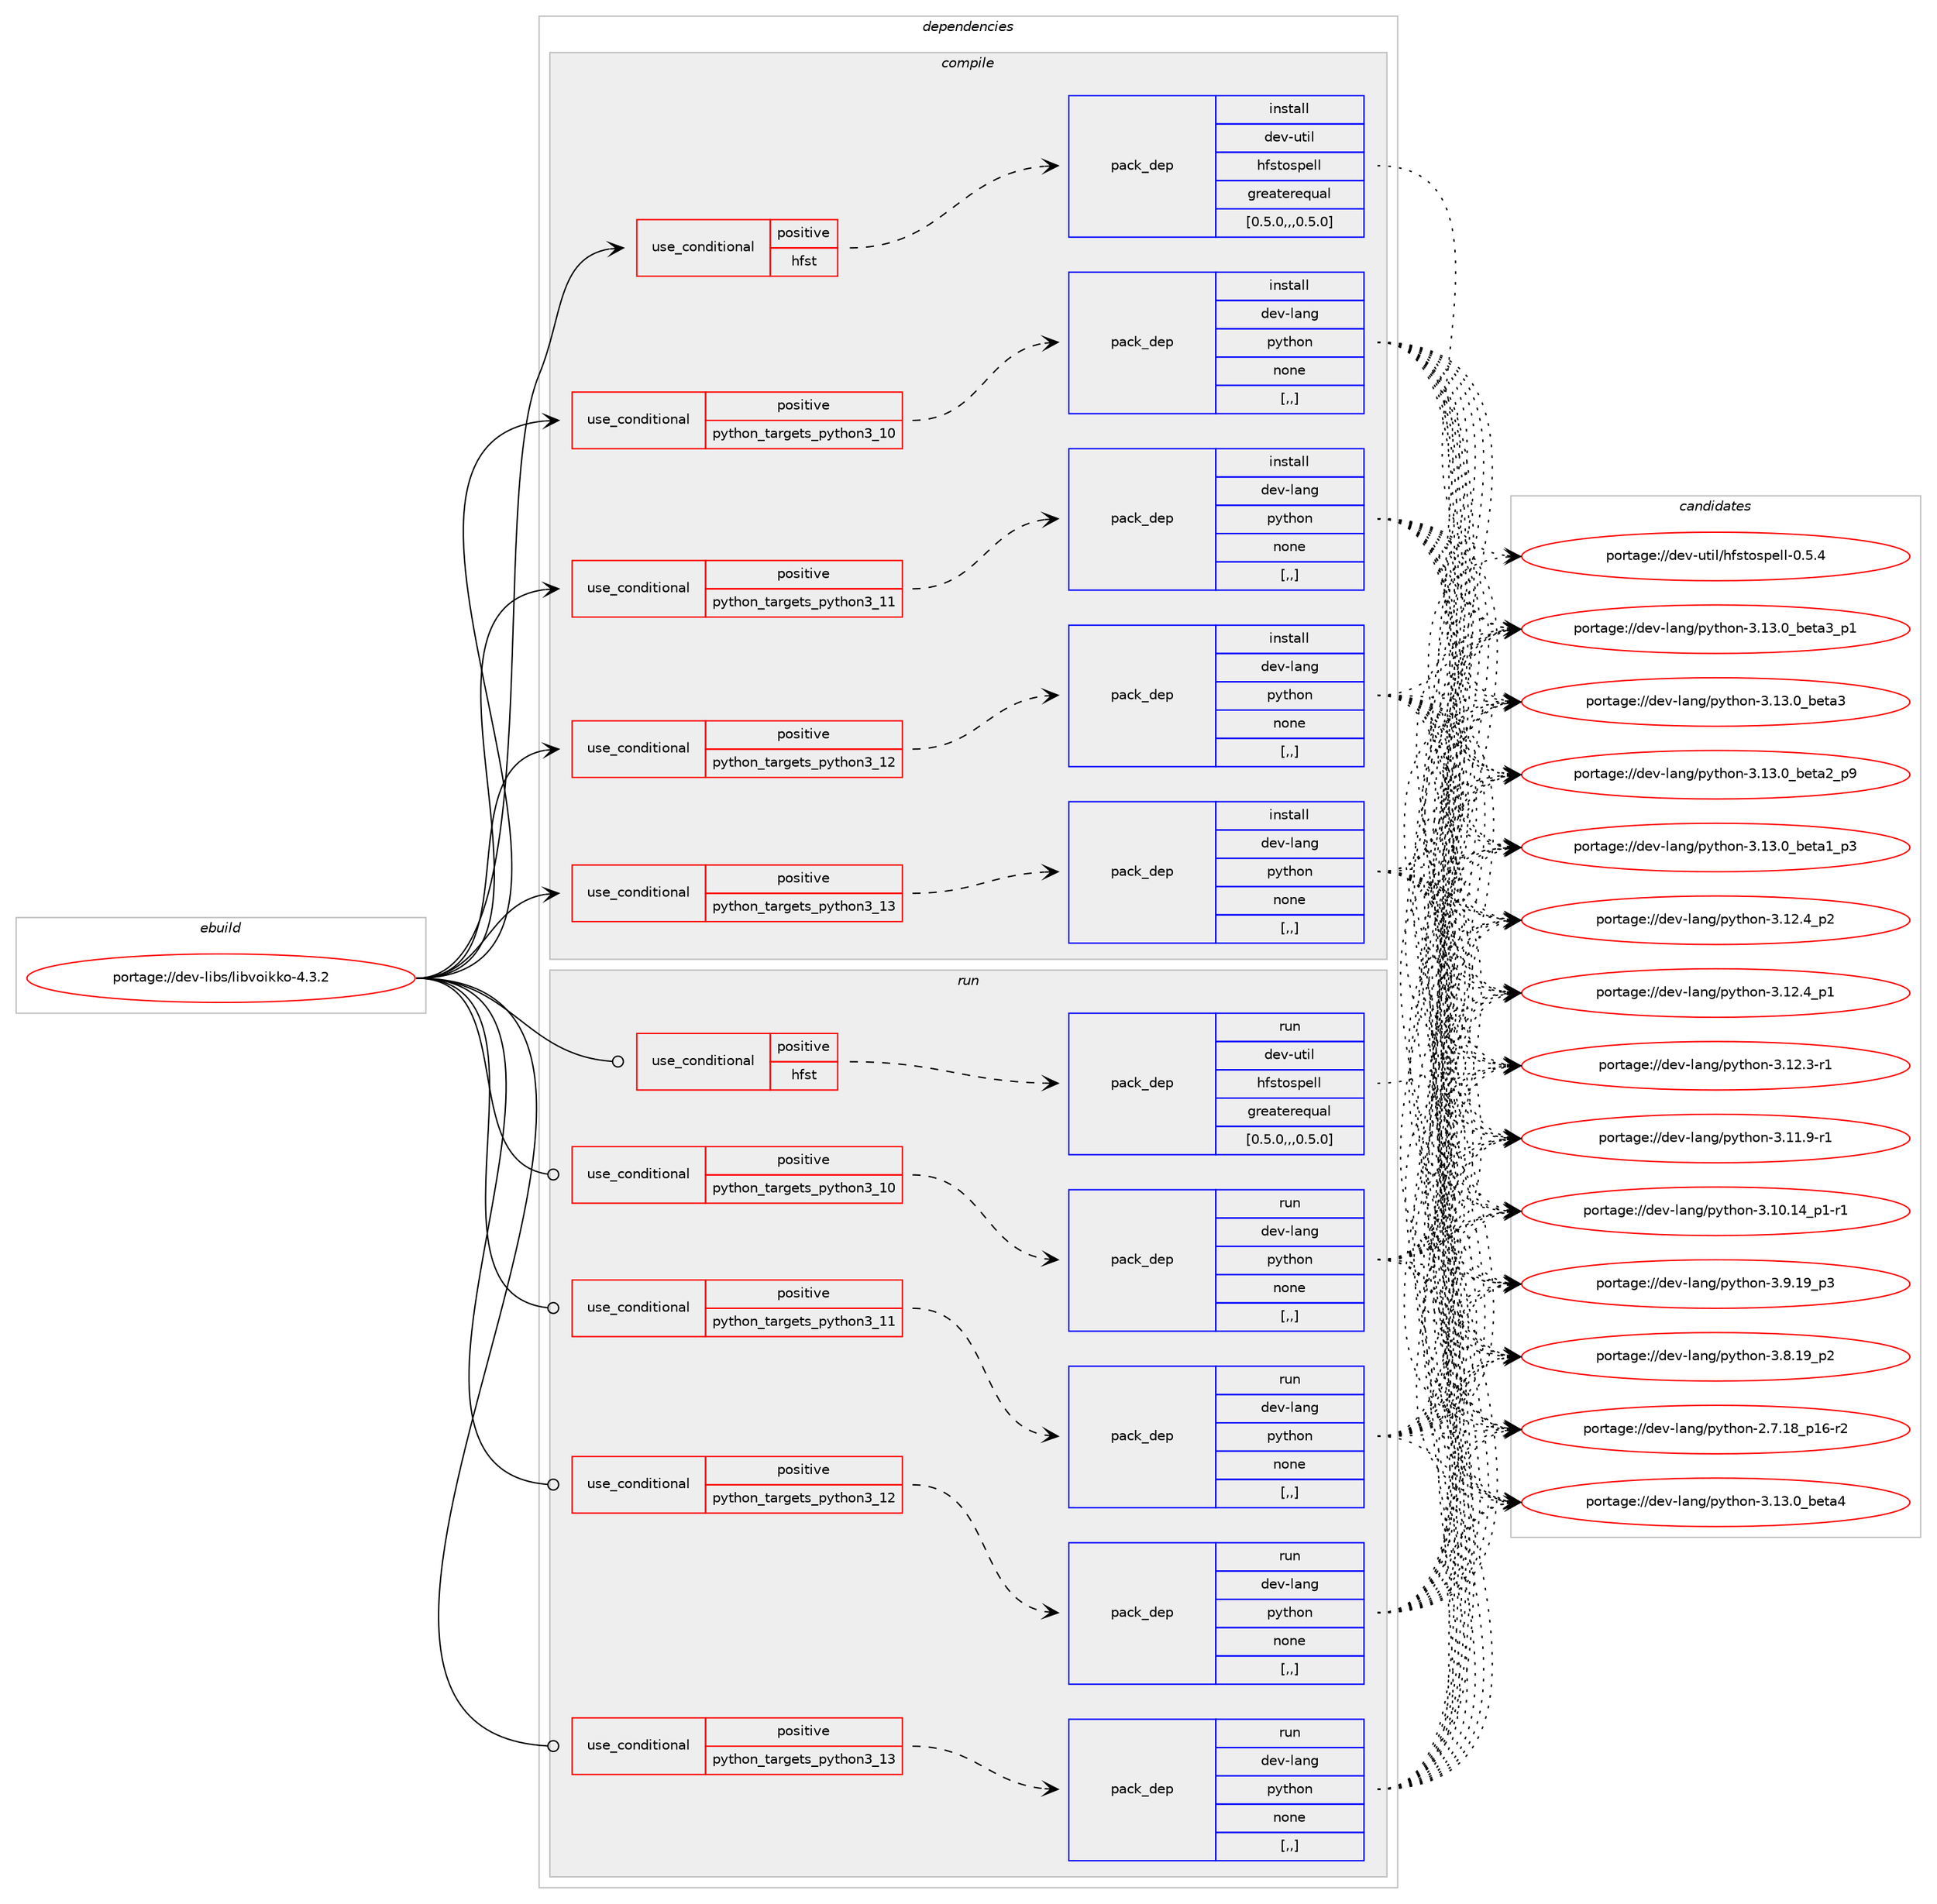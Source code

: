 digraph prolog {

# *************
# Graph options
# *************

newrank=true;
concentrate=true;
compound=true;
graph [rankdir=LR,fontname=Helvetica,fontsize=10,ranksep=1.5];#, ranksep=2.5, nodesep=0.2];
edge  [arrowhead=vee];
node  [fontname=Helvetica,fontsize=10];

# **********
# The ebuild
# **********

subgraph cluster_leftcol {
color=gray;
label=<<i>ebuild</i>>;
id [label="portage://dev-libs/libvoikko-4.3.2", color=red, width=4, href="../dev-libs/libvoikko-4.3.2.svg"];
}

# ****************
# The dependencies
# ****************

subgraph cluster_midcol {
color=gray;
label=<<i>dependencies</i>>;
subgraph cluster_compile {
fillcolor="#eeeeee";
style=filled;
label=<<i>compile</i>>;
subgraph cond27412 {
dependency111888 [label=<<TABLE BORDER="0" CELLBORDER="1" CELLSPACING="0" CELLPADDING="4"><TR><TD ROWSPAN="3" CELLPADDING="10">use_conditional</TD></TR><TR><TD>positive</TD></TR><TR><TD>hfst</TD></TR></TABLE>>, shape=none, color=red];
subgraph pack83279 {
dependency111889 [label=<<TABLE BORDER="0" CELLBORDER="1" CELLSPACING="0" CELLPADDING="4" WIDTH="220"><TR><TD ROWSPAN="6" CELLPADDING="30">pack_dep</TD></TR><TR><TD WIDTH="110">install</TD></TR><TR><TD>dev-util</TD></TR><TR><TD>hfstospell</TD></TR><TR><TD>greaterequal</TD></TR><TR><TD>[0.5.0,,,0.5.0]</TD></TR></TABLE>>, shape=none, color=blue];
}
dependency111888:e -> dependency111889:w [weight=20,style="dashed",arrowhead="vee"];
}
id:e -> dependency111888:w [weight=20,style="solid",arrowhead="vee"];
subgraph cond27413 {
dependency111890 [label=<<TABLE BORDER="0" CELLBORDER="1" CELLSPACING="0" CELLPADDING="4"><TR><TD ROWSPAN="3" CELLPADDING="10">use_conditional</TD></TR><TR><TD>positive</TD></TR><TR><TD>python_targets_python3_10</TD></TR></TABLE>>, shape=none, color=red];
subgraph pack83280 {
dependency111891 [label=<<TABLE BORDER="0" CELLBORDER="1" CELLSPACING="0" CELLPADDING="4" WIDTH="220"><TR><TD ROWSPAN="6" CELLPADDING="30">pack_dep</TD></TR><TR><TD WIDTH="110">install</TD></TR><TR><TD>dev-lang</TD></TR><TR><TD>python</TD></TR><TR><TD>none</TD></TR><TR><TD>[,,]</TD></TR></TABLE>>, shape=none, color=blue];
}
dependency111890:e -> dependency111891:w [weight=20,style="dashed",arrowhead="vee"];
}
id:e -> dependency111890:w [weight=20,style="solid",arrowhead="vee"];
subgraph cond27414 {
dependency111892 [label=<<TABLE BORDER="0" CELLBORDER="1" CELLSPACING="0" CELLPADDING="4"><TR><TD ROWSPAN="3" CELLPADDING="10">use_conditional</TD></TR><TR><TD>positive</TD></TR><TR><TD>python_targets_python3_11</TD></TR></TABLE>>, shape=none, color=red];
subgraph pack83281 {
dependency111893 [label=<<TABLE BORDER="0" CELLBORDER="1" CELLSPACING="0" CELLPADDING="4" WIDTH="220"><TR><TD ROWSPAN="6" CELLPADDING="30">pack_dep</TD></TR><TR><TD WIDTH="110">install</TD></TR><TR><TD>dev-lang</TD></TR><TR><TD>python</TD></TR><TR><TD>none</TD></TR><TR><TD>[,,]</TD></TR></TABLE>>, shape=none, color=blue];
}
dependency111892:e -> dependency111893:w [weight=20,style="dashed",arrowhead="vee"];
}
id:e -> dependency111892:w [weight=20,style="solid",arrowhead="vee"];
subgraph cond27415 {
dependency111894 [label=<<TABLE BORDER="0" CELLBORDER="1" CELLSPACING="0" CELLPADDING="4"><TR><TD ROWSPAN="3" CELLPADDING="10">use_conditional</TD></TR><TR><TD>positive</TD></TR><TR><TD>python_targets_python3_12</TD></TR></TABLE>>, shape=none, color=red];
subgraph pack83282 {
dependency111895 [label=<<TABLE BORDER="0" CELLBORDER="1" CELLSPACING="0" CELLPADDING="4" WIDTH="220"><TR><TD ROWSPAN="6" CELLPADDING="30">pack_dep</TD></TR><TR><TD WIDTH="110">install</TD></TR><TR><TD>dev-lang</TD></TR><TR><TD>python</TD></TR><TR><TD>none</TD></TR><TR><TD>[,,]</TD></TR></TABLE>>, shape=none, color=blue];
}
dependency111894:e -> dependency111895:w [weight=20,style="dashed",arrowhead="vee"];
}
id:e -> dependency111894:w [weight=20,style="solid",arrowhead="vee"];
subgraph cond27416 {
dependency111896 [label=<<TABLE BORDER="0" CELLBORDER="1" CELLSPACING="0" CELLPADDING="4"><TR><TD ROWSPAN="3" CELLPADDING="10">use_conditional</TD></TR><TR><TD>positive</TD></TR><TR><TD>python_targets_python3_13</TD></TR></TABLE>>, shape=none, color=red];
subgraph pack83283 {
dependency111897 [label=<<TABLE BORDER="0" CELLBORDER="1" CELLSPACING="0" CELLPADDING="4" WIDTH="220"><TR><TD ROWSPAN="6" CELLPADDING="30">pack_dep</TD></TR><TR><TD WIDTH="110">install</TD></TR><TR><TD>dev-lang</TD></TR><TR><TD>python</TD></TR><TR><TD>none</TD></TR><TR><TD>[,,]</TD></TR></TABLE>>, shape=none, color=blue];
}
dependency111896:e -> dependency111897:w [weight=20,style="dashed",arrowhead="vee"];
}
id:e -> dependency111896:w [weight=20,style="solid",arrowhead="vee"];
}
subgraph cluster_compileandrun {
fillcolor="#eeeeee";
style=filled;
label=<<i>compile and run</i>>;
}
subgraph cluster_run {
fillcolor="#eeeeee";
style=filled;
label=<<i>run</i>>;
subgraph cond27417 {
dependency111898 [label=<<TABLE BORDER="0" CELLBORDER="1" CELLSPACING="0" CELLPADDING="4"><TR><TD ROWSPAN="3" CELLPADDING="10">use_conditional</TD></TR><TR><TD>positive</TD></TR><TR><TD>hfst</TD></TR></TABLE>>, shape=none, color=red];
subgraph pack83284 {
dependency111899 [label=<<TABLE BORDER="0" CELLBORDER="1" CELLSPACING="0" CELLPADDING="4" WIDTH="220"><TR><TD ROWSPAN="6" CELLPADDING="30">pack_dep</TD></TR><TR><TD WIDTH="110">run</TD></TR><TR><TD>dev-util</TD></TR><TR><TD>hfstospell</TD></TR><TR><TD>greaterequal</TD></TR><TR><TD>[0.5.0,,,0.5.0]</TD></TR></TABLE>>, shape=none, color=blue];
}
dependency111898:e -> dependency111899:w [weight=20,style="dashed",arrowhead="vee"];
}
id:e -> dependency111898:w [weight=20,style="solid",arrowhead="odot"];
subgraph cond27418 {
dependency111900 [label=<<TABLE BORDER="0" CELLBORDER="1" CELLSPACING="0" CELLPADDING="4"><TR><TD ROWSPAN="3" CELLPADDING="10">use_conditional</TD></TR><TR><TD>positive</TD></TR><TR><TD>python_targets_python3_10</TD></TR></TABLE>>, shape=none, color=red];
subgraph pack83285 {
dependency111901 [label=<<TABLE BORDER="0" CELLBORDER="1" CELLSPACING="0" CELLPADDING="4" WIDTH="220"><TR><TD ROWSPAN="6" CELLPADDING="30">pack_dep</TD></TR><TR><TD WIDTH="110">run</TD></TR><TR><TD>dev-lang</TD></TR><TR><TD>python</TD></TR><TR><TD>none</TD></TR><TR><TD>[,,]</TD></TR></TABLE>>, shape=none, color=blue];
}
dependency111900:e -> dependency111901:w [weight=20,style="dashed",arrowhead="vee"];
}
id:e -> dependency111900:w [weight=20,style="solid",arrowhead="odot"];
subgraph cond27419 {
dependency111902 [label=<<TABLE BORDER="0" CELLBORDER="1" CELLSPACING="0" CELLPADDING="4"><TR><TD ROWSPAN="3" CELLPADDING="10">use_conditional</TD></TR><TR><TD>positive</TD></TR><TR><TD>python_targets_python3_11</TD></TR></TABLE>>, shape=none, color=red];
subgraph pack83286 {
dependency111903 [label=<<TABLE BORDER="0" CELLBORDER="1" CELLSPACING="0" CELLPADDING="4" WIDTH="220"><TR><TD ROWSPAN="6" CELLPADDING="30">pack_dep</TD></TR><TR><TD WIDTH="110">run</TD></TR><TR><TD>dev-lang</TD></TR><TR><TD>python</TD></TR><TR><TD>none</TD></TR><TR><TD>[,,]</TD></TR></TABLE>>, shape=none, color=blue];
}
dependency111902:e -> dependency111903:w [weight=20,style="dashed",arrowhead="vee"];
}
id:e -> dependency111902:w [weight=20,style="solid",arrowhead="odot"];
subgraph cond27420 {
dependency111904 [label=<<TABLE BORDER="0" CELLBORDER="1" CELLSPACING="0" CELLPADDING="4"><TR><TD ROWSPAN="3" CELLPADDING="10">use_conditional</TD></TR><TR><TD>positive</TD></TR><TR><TD>python_targets_python3_12</TD></TR></TABLE>>, shape=none, color=red];
subgraph pack83287 {
dependency111905 [label=<<TABLE BORDER="0" CELLBORDER="1" CELLSPACING="0" CELLPADDING="4" WIDTH="220"><TR><TD ROWSPAN="6" CELLPADDING="30">pack_dep</TD></TR><TR><TD WIDTH="110">run</TD></TR><TR><TD>dev-lang</TD></TR><TR><TD>python</TD></TR><TR><TD>none</TD></TR><TR><TD>[,,]</TD></TR></TABLE>>, shape=none, color=blue];
}
dependency111904:e -> dependency111905:w [weight=20,style="dashed",arrowhead="vee"];
}
id:e -> dependency111904:w [weight=20,style="solid",arrowhead="odot"];
subgraph cond27421 {
dependency111906 [label=<<TABLE BORDER="0" CELLBORDER="1" CELLSPACING="0" CELLPADDING="4"><TR><TD ROWSPAN="3" CELLPADDING="10">use_conditional</TD></TR><TR><TD>positive</TD></TR><TR><TD>python_targets_python3_13</TD></TR></TABLE>>, shape=none, color=red];
subgraph pack83288 {
dependency111907 [label=<<TABLE BORDER="0" CELLBORDER="1" CELLSPACING="0" CELLPADDING="4" WIDTH="220"><TR><TD ROWSPAN="6" CELLPADDING="30">pack_dep</TD></TR><TR><TD WIDTH="110">run</TD></TR><TR><TD>dev-lang</TD></TR><TR><TD>python</TD></TR><TR><TD>none</TD></TR><TR><TD>[,,]</TD></TR></TABLE>>, shape=none, color=blue];
}
dependency111906:e -> dependency111907:w [weight=20,style="dashed",arrowhead="vee"];
}
id:e -> dependency111906:w [weight=20,style="solid",arrowhead="odot"];
}
}

# **************
# The candidates
# **************

subgraph cluster_choices {
rank=same;
color=gray;
label=<<i>candidates</i>>;

subgraph choice83279 {
color=black;
nodesep=1;
choice1001011184511711610510847104102115116111115112101108108454846534652 [label="portage://dev-util/hfstospell-0.5.4", color=red, width=4,href="../dev-util/hfstospell-0.5.4.svg"];
dependency111889:e -> choice1001011184511711610510847104102115116111115112101108108454846534652:w [style=dotted,weight="100"];
}
subgraph choice83280 {
color=black;
nodesep=1;
choice1001011184510897110103471121211161041111104551464951464895981011169752 [label="portage://dev-lang/python-3.13.0_beta4", color=red, width=4,href="../dev-lang/python-3.13.0_beta4.svg"];
choice10010111845108971101034711212111610411111045514649514648959810111697519511249 [label="portage://dev-lang/python-3.13.0_beta3_p1", color=red, width=4,href="../dev-lang/python-3.13.0_beta3_p1.svg"];
choice1001011184510897110103471121211161041111104551464951464895981011169751 [label="portage://dev-lang/python-3.13.0_beta3", color=red, width=4,href="../dev-lang/python-3.13.0_beta3.svg"];
choice10010111845108971101034711212111610411111045514649514648959810111697509511257 [label="portage://dev-lang/python-3.13.0_beta2_p9", color=red, width=4,href="../dev-lang/python-3.13.0_beta2_p9.svg"];
choice10010111845108971101034711212111610411111045514649514648959810111697499511251 [label="portage://dev-lang/python-3.13.0_beta1_p3", color=red, width=4,href="../dev-lang/python-3.13.0_beta1_p3.svg"];
choice100101118451089711010347112121116104111110455146495046529511250 [label="portage://dev-lang/python-3.12.4_p2", color=red, width=4,href="../dev-lang/python-3.12.4_p2.svg"];
choice100101118451089711010347112121116104111110455146495046529511249 [label="portage://dev-lang/python-3.12.4_p1", color=red, width=4,href="../dev-lang/python-3.12.4_p1.svg"];
choice100101118451089711010347112121116104111110455146495046514511449 [label="portage://dev-lang/python-3.12.3-r1", color=red, width=4,href="../dev-lang/python-3.12.3-r1.svg"];
choice100101118451089711010347112121116104111110455146494946574511449 [label="portage://dev-lang/python-3.11.9-r1", color=red, width=4,href="../dev-lang/python-3.11.9-r1.svg"];
choice100101118451089711010347112121116104111110455146494846495295112494511449 [label="portage://dev-lang/python-3.10.14_p1-r1", color=red, width=4,href="../dev-lang/python-3.10.14_p1-r1.svg"];
choice100101118451089711010347112121116104111110455146574649579511251 [label="portage://dev-lang/python-3.9.19_p3", color=red, width=4,href="../dev-lang/python-3.9.19_p3.svg"];
choice100101118451089711010347112121116104111110455146564649579511250 [label="portage://dev-lang/python-3.8.19_p2", color=red, width=4,href="../dev-lang/python-3.8.19_p2.svg"];
choice100101118451089711010347112121116104111110455046554649569511249544511450 [label="portage://dev-lang/python-2.7.18_p16-r2", color=red, width=4,href="../dev-lang/python-2.7.18_p16-r2.svg"];
dependency111891:e -> choice1001011184510897110103471121211161041111104551464951464895981011169752:w [style=dotted,weight="100"];
dependency111891:e -> choice10010111845108971101034711212111610411111045514649514648959810111697519511249:w [style=dotted,weight="100"];
dependency111891:e -> choice1001011184510897110103471121211161041111104551464951464895981011169751:w [style=dotted,weight="100"];
dependency111891:e -> choice10010111845108971101034711212111610411111045514649514648959810111697509511257:w [style=dotted,weight="100"];
dependency111891:e -> choice10010111845108971101034711212111610411111045514649514648959810111697499511251:w [style=dotted,weight="100"];
dependency111891:e -> choice100101118451089711010347112121116104111110455146495046529511250:w [style=dotted,weight="100"];
dependency111891:e -> choice100101118451089711010347112121116104111110455146495046529511249:w [style=dotted,weight="100"];
dependency111891:e -> choice100101118451089711010347112121116104111110455146495046514511449:w [style=dotted,weight="100"];
dependency111891:e -> choice100101118451089711010347112121116104111110455146494946574511449:w [style=dotted,weight="100"];
dependency111891:e -> choice100101118451089711010347112121116104111110455146494846495295112494511449:w [style=dotted,weight="100"];
dependency111891:e -> choice100101118451089711010347112121116104111110455146574649579511251:w [style=dotted,weight="100"];
dependency111891:e -> choice100101118451089711010347112121116104111110455146564649579511250:w [style=dotted,weight="100"];
dependency111891:e -> choice100101118451089711010347112121116104111110455046554649569511249544511450:w [style=dotted,weight="100"];
}
subgraph choice83281 {
color=black;
nodesep=1;
choice1001011184510897110103471121211161041111104551464951464895981011169752 [label="portage://dev-lang/python-3.13.0_beta4", color=red, width=4,href="../dev-lang/python-3.13.0_beta4.svg"];
choice10010111845108971101034711212111610411111045514649514648959810111697519511249 [label="portage://dev-lang/python-3.13.0_beta3_p1", color=red, width=4,href="../dev-lang/python-3.13.0_beta3_p1.svg"];
choice1001011184510897110103471121211161041111104551464951464895981011169751 [label="portage://dev-lang/python-3.13.0_beta3", color=red, width=4,href="../dev-lang/python-3.13.0_beta3.svg"];
choice10010111845108971101034711212111610411111045514649514648959810111697509511257 [label="portage://dev-lang/python-3.13.0_beta2_p9", color=red, width=4,href="../dev-lang/python-3.13.0_beta2_p9.svg"];
choice10010111845108971101034711212111610411111045514649514648959810111697499511251 [label="portage://dev-lang/python-3.13.0_beta1_p3", color=red, width=4,href="../dev-lang/python-3.13.0_beta1_p3.svg"];
choice100101118451089711010347112121116104111110455146495046529511250 [label="portage://dev-lang/python-3.12.4_p2", color=red, width=4,href="../dev-lang/python-3.12.4_p2.svg"];
choice100101118451089711010347112121116104111110455146495046529511249 [label="portage://dev-lang/python-3.12.4_p1", color=red, width=4,href="../dev-lang/python-3.12.4_p1.svg"];
choice100101118451089711010347112121116104111110455146495046514511449 [label="portage://dev-lang/python-3.12.3-r1", color=red, width=4,href="../dev-lang/python-3.12.3-r1.svg"];
choice100101118451089711010347112121116104111110455146494946574511449 [label="portage://dev-lang/python-3.11.9-r1", color=red, width=4,href="../dev-lang/python-3.11.9-r1.svg"];
choice100101118451089711010347112121116104111110455146494846495295112494511449 [label="portage://dev-lang/python-3.10.14_p1-r1", color=red, width=4,href="../dev-lang/python-3.10.14_p1-r1.svg"];
choice100101118451089711010347112121116104111110455146574649579511251 [label="portage://dev-lang/python-3.9.19_p3", color=red, width=4,href="../dev-lang/python-3.9.19_p3.svg"];
choice100101118451089711010347112121116104111110455146564649579511250 [label="portage://dev-lang/python-3.8.19_p2", color=red, width=4,href="../dev-lang/python-3.8.19_p2.svg"];
choice100101118451089711010347112121116104111110455046554649569511249544511450 [label="portage://dev-lang/python-2.7.18_p16-r2", color=red, width=4,href="../dev-lang/python-2.7.18_p16-r2.svg"];
dependency111893:e -> choice1001011184510897110103471121211161041111104551464951464895981011169752:w [style=dotted,weight="100"];
dependency111893:e -> choice10010111845108971101034711212111610411111045514649514648959810111697519511249:w [style=dotted,weight="100"];
dependency111893:e -> choice1001011184510897110103471121211161041111104551464951464895981011169751:w [style=dotted,weight="100"];
dependency111893:e -> choice10010111845108971101034711212111610411111045514649514648959810111697509511257:w [style=dotted,weight="100"];
dependency111893:e -> choice10010111845108971101034711212111610411111045514649514648959810111697499511251:w [style=dotted,weight="100"];
dependency111893:e -> choice100101118451089711010347112121116104111110455146495046529511250:w [style=dotted,weight="100"];
dependency111893:e -> choice100101118451089711010347112121116104111110455146495046529511249:w [style=dotted,weight="100"];
dependency111893:e -> choice100101118451089711010347112121116104111110455146495046514511449:w [style=dotted,weight="100"];
dependency111893:e -> choice100101118451089711010347112121116104111110455146494946574511449:w [style=dotted,weight="100"];
dependency111893:e -> choice100101118451089711010347112121116104111110455146494846495295112494511449:w [style=dotted,weight="100"];
dependency111893:e -> choice100101118451089711010347112121116104111110455146574649579511251:w [style=dotted,weight="100"];
dependency111893:e -> choice100101118451089711010347112121116104111110455146564649579511250:w [style=dotted,weight="100"];
dependency111893:e -> choice100101118451089711010347112121116104111110455046554649569511249544511450:w [style=dotted,weight="100"];
}
subgraph choice83282 {
color=black;
nodesep=1;
choice1001011184510897110103471121211161041111104551464951464895981011169752 [label="portage://dev-lang/python-3.13.0_beta4", color=red, width=4,href="../dev-lang/python-3.13.0_beta4.svg"];
choice10010111845108971101034711212111610411111045514649514648959810111697519511249 [label="portage://dev-lang/python-3.13.0_beta3_p1", color=red, width=4,href="../dev-lang/python-3.13.0_beta3_p1.svg"];
choice1001011184510897110103471121211161041111104551464951464895981011169751 [label="portage://dev-lang/python-3.13.0_beta3", color=red, width=4,href="../dev-lang/python-3.13.0_beta3.svg"];
choice10010111845108971101034711212111610411111045514649514648959810111697509511257 [label="portage://dev-lang/python-3.13.0_beta2_p9", color=red, width=4,href="../dev-lang/python-3.13.0_beta2_p9.svg"];
choice10010111845108971101034711212111610411111045514649514648959810111697499511251 [label="portage://dev-lang/python-3.13.0_beta1_p3", color=red, width=4,href="../dev-lang/python-3.13.0_beta1_p3.svg"];
choice100101118451089711010347112121116104111110455146495046529511250 [label="portage://dev-lang/python-3.12.4_p2", color=red, width=4,href="../dev-lang/python-3.12.4_p2.svg"];
choice100101118451089711010347112121116104111110455146495046529511249 [label="portage://dev-lang/python-3.12.4_p1", color=red, width=4,href="../dev-lang/python-3.12.4_p1.svg"];
choice100101118451089711010347112121116104111110455146495046514511449 [label="portage://dev-lang/python-3.12.3-r1", color=red, width=4,href="../dev-lang/python-3.12.3-r1.svg"];
choice100101118451089711010347112121116104111110455146494946574511449 [label="portage://dev-lang/python-3.11.9-r1", color=red, width=4,href="../dev-lang/python-3.11.9-r1.svg"];
choice100101118451089711010347112121116104111110455146494846495295112494511449 [label="portage://dev-lang/python-3.10.14_p1-r1", color=red, width=4,href="../dev-lang/python-3.10.14_p1-r1.svg"];
choice100101118451089711010347112121116104111110455146574649579511251 [label="portage://dev-lang/python-3.9.19_p3", color=red, width=4,href="../dev-lang/python-3.9.19_p3.svg"];
choice100101118451089711010347112121116104111110455146564649579511250 [label="portage://dev-lang/python-3.8.19_p2", color=red, width=4,href="../dev-lang/python-3.8.19_p2.svg"];
choice100101118451089711010347112121116104111110455046554649569511249544511450 [label="portage://dev-lang/python-2.7.18_p16-r2", color=red, width=4,href="../dev-lang/python-2.7.18_p16-r2.svg"];
dependency111895:e -> choice1001011184510897110103471121211161041111104551464951464895981011169752:w [style=dotted,weight="100"];
dependency111895:e -> choice10010111845108971101034711212111610411111045514649514648959810111697519511249:w [style=dotted,weight="100"];
dependency111895:e -> choice1001011184510897110103471121211161041111104551464951464895981011169751:w [style=dotted,weight="100"];
dependency111895:e -> choice10010111845108971101034711212111610411111045514649514648959810111697509511257:w [style=dotted,weight="100"];
dependency111895:e -> choice10010111845108971101034711212111610411111045514649514648959810111697499511251:w [style=dotted,weight="100"];
dependency111895:e -> choice100101118451089711010347112121116104111110455146495046529511250:w [style=dotted,weight="100"];
dependency111895:e -> choice100101118451089711010347112121116104111110455146495046529511249:w [style=dotted,weight="100"];
dependency111895:e -> choice100101118451089711010347112121116104111110455146495046514511449:w [style=dotted,weight="100"];
dependency111895:e -> choice100101118451089711010347112121116104111110455146494946574511449:w [style=dotted,weight="100"];
dependency111895:e -> choice100101118451089711010347112121116104111110455146494846495295112494511449:w [style=dotted,weight="100"];
dependency111895:e -> choice100101118451089711010347112121116104111110455146574649579511251:w [style=dotted,weight="100"];
dependency111895:e -> choice100101118451089711010347112121116104111110455146564649579511250:w [style=dotted,weight="100"];
dependency111895:e -> choice100101118451089711010347112121116104111110455046554649569511249544511450:w [style=dotted,weight="100"];
}
subgraph choice83283 {
color=black;
nodesep=1;
choice1001011184510897110103471121211161041111104551464951464895981011169752 [label="portage://dev-lang/python-3.13.0_beta4", color=red, width=4,href="../dev-lang/python-3.13.0_beta4.svg"];
choice10010111845108971101034711212111610411111045514649514648959810111697519511249 [label="portage://dev-lang/python-3.13.0_beta3_p1", color=red, width=4,href="../dev-lang/python-3.13.0_beta3_p1.svg"];
choice1001011184510897110103471121211161041111104551464951464895981011169751 [label="portage://dev-lang/python-3.13.0_beta3", color=red, width=4,href="../dev-lang/python-3.13.0_beta3.svg"];
choice10010111845108971101034711212111610411111045514649514648959810111697509511257 [label="portage://dev-lang/python-3.13.0_beta2_p9", color=red, width=4,href="../dev-lang/python-3.13.0_beta2_p9.svg"];
choice10010111845108971101034711212111610411111045514649514648959810111697499511251 [label="portage://dev-lang/python-3.13.0_beta1_p3", color=red, width=4,href="../dev-lang/python-3.13.0_beta1_p3.svg"];
choice100101118451089711010347112121116104111110455146495046529511250 [label="portage://dev-lang/python-3.12.4_p2", color=red, width=4,href="../dev-lang/python-3.12.4_p2.svg"];
choice100101118451089711010347112121116104111110455146495046529511249 [label="portage://dev-lang/python-3.12.4_p1", color=red, width=4,href="../dev-lang/python-3.12.4_p1.svg"];
choice100101118451089711010347112121116104111110455146495046514511449 [label="portage://dev-lang/python-3.12.3-r1", color=red, width=4,href="../dev-lang/python-3.12.3-r1.svg"];
choice100101118451089711010347112121116104111110455146494946574511449 [label="portage://dev-lang/python-3.11.9-r1", color=red, width=4,href="../dev-lang/python-3.11.9-r1.svg"];
choice100101118451089711010347112121116104111110455146494846495295112494511449 [label="portage://dev-lang/python-3.10.14_p1-r1", color=red, width=4,href="../dev-lang/python-3.10.14_p1-r1.svg"];
choice100101118451089711010347112121116104111110455146574649579511251 [label="portage://dev-lang/python-3.9.19_p3", color=red, width=4,href="../dev-lang/python-3.9.19_p3.svg"];
choice100101118451089711010347112121116104111110455146564649579511250 [label="portage://dev-lang/python-3.8.19_p2", color=red, width=4,href="../dev-lang/python-3.8.19_p2.svg"];
choice100101118451089711010347112121116104111110455046554649569511249544511450 [label="portage://dev-lang/python-2.7.18_p16-r2", color=red, width=4,href="../dev-lang/python-2.7.18_p16-r2.svg"];
dependency111897:e -> choice1001011184510897110103471121211161041111104551464951464895981011169752:w [style=dotted,weight="100"];
dependency111897:e -> choice10010111845108971101034711212111610411111045514649514648959810111697519511249:w [style=dotted,weight="100"];
dependency111897:e -> choice1001011184510897110103471121211161041111104551464951464895981011169751:w [style=dotted,weight="100"];
dependency111897:e -> choice10010111845108971101034711212111610411111045514649514648959810111697509511257:w [style=dotted,weight="100"];
dependency111897:e -> choice10010111845108971101034711212111610411111045514649514648959810111697499511251:w [style=dotted,weight="100"];
dependency111897:e -> choice100101118451089711010347112121116104111110455146495046529511250:w [style=dotted,weight="100"];
dependency111897:e -> choice100101118451089711010347112121116104111110455146495046529511249:w [style=dotted,weight="100"];
dependency111897:e -> choice100101118451089711010347112121116104111110455146495046514511449:w [style=dotted,weight="100"];
dependency111897:e -> choice100101118451089711010347112121116104111110455146494946574511449:w [style=dotted,weight="100"];
dependency111897:e -> choice100101118451089711010347112121116104111110455146494846495295112494511449:w [style=dotted,weight="100"];
dependency111897:e -> choice100101118451089711010347112121116104111110455146574649579511251:w [style=dotted,weight="100"];
dependency111897:e -> choice100101118451089711010347112121116104111110455146564649579511250:w [style=dotted,weight="100"];
dependency111897:e -> choice100101118451089711010347112121116104111110455046554649569511249544511450:w [style=dotted,weight="100"];
}
subgraph choice83284 {
color=black;
nodesep=1;
choice1001011184511711610510847104102115116111115112101108108454846534652 [label="portage://dev-util/hfstospell-0.5.4", color=red, width=4,href="../dev-util/hfstospell-0.5.4.svg"];
dependency111899:e -> choice1001011184511711610510847104102115116111115112101108108454846534652:w [style=dotted,weight="100"];
}
subgraph choice83285 {
color=black;
nodesep=1;
choice1001011184510897110103471121211161041111104551464951464895981011169752 [label="portage://dev-lang/python-3.13.0_beta4", color=red, width=4,href="../dev-lang/python-3.13.0_beta4.svg"];
choice10010111845108971101034711212111610411111045514649514648959810111697519511249 [label="portage://dev-lang/python-3.13.0_beta3_p1", color=red, width=4,href="../dev-lang/python-3.13.0_beta3_p1.svg"];
choice1001011184510897110103471121211161041111104551464951464895981011169751 [label="portage://dev-lang/python-3.13.0_beta3", color=red, width=4,href="../dev-lang/python-3.13.0_beta3.svg"];
choice10010111845108971101034711212111610411111045514649514648959810111697509511257 [label="portage://dev-lang/python-3.13.0_beta2_p9", color=red, width=4,href="../dev-lang/python-3.13.0_beta2_p9.svg"];
choice10010111845108971101034711212111610411111045514649514648959810111697499511251 [label="portage://dev-lang/python-3.13.0_beta1_p3", color=red, width=4,href="../dev-lang/python-3.13.0_beta1_p3.svg"];
choice100101118451089711010347112121116104111110455146495046529511250 [label="portage://dev-lang/python-3.12.4_p2", color=red, width=4,href="../dev-lang/python-3.12.4_p2.svg"];
choice100101118451089711010347112121116104111110455146495046529511249 [label="portage://dev-lang/python-3.12.4_p1", color=red, width=4,href="../dev-lang/python-3.12.4_p1.svg"];
choice100101118451089711010347112121116104111110455146495046514511449 [label="portage://dev-lang/python-3.12.3-r1", color=red, width=4,href="../dev-lang/python-3.12.3-r1.svg"];
choice100101118451089711010347112121116104111110455146494946574511449 [label="portage://dev-lang/python-3.11.9-r1", color=red, width=4,href="../dev-lang/python-3.11.9-r1.svg"];
choice100101118451089711010347112121116104111110455146494846495295112494511449 [label="portage://dev-lang/python-3.10.14_p1-r1", color=red, width=4,href="../dev-lang/python-3.10.14_p1-r1.svg"];
choice100101118451089711010347112121116104111110455146574649579511251 [label="portage://dev-lang/python-3.9.19_p3", color=red, width=4,href="../dev-lang/python-3.9.19_p3.svg"];
choice100101118451089711010347112121116104111110455146564649579511250 [label="portage://dev-lang/python-3.8.19_p2", color=red, width=4,href="../dev-lang/python-3.8.19_p2.svg"];
choice100101118451089711010347112121116104111110455046554649569511249544511450 [label="portage://dev-lang/python-2.7.18_p16-r2", color=red, width=4,href="../dev-lang/python-2.7.18_p16-r2.svg"];
dependency111901:e -> choice1001011184510897110103471121211161041111104551464951464895981011169752:w [style=dotted,weight="100"];
dependency111901:e -> choice10010111845108971101034711212111610411111045514649514648959810111697519511249:w [style=dotted,weight="100"];
dependency111901:e -> choice1001011184510897110103471121211161041111104551464951464895981011169751:w [style=dotted,weight="100"];
dependency111901:e -> choice10010111845108971101034711212111610411111045514649514648959810111697509511257:w [style=dotted,weight="100"];
dependency111901:e -> choice10010111845108971101034711212111610411111045514649514648959810111697499511251:w [style=dotted,weight="100"];
dependency111901:e -> choice100101118451089711010347112121116104111110455146495046529511250:w [style=dotted,weight="100"];
dependency111901:e -> choice100101118451089711010347112121116104111110455146495046529511249:w [style=dotted,weight="100"];
dependency111901:e -> choice100101118451089711010347112121116104111110455146495046514511449:w [style=dotted,weight="100"];
dependency111901:e -> choice100101118451089711010347112121116104111110455146494946574511449:w [style=dotted,weight="100"];
dependency111901:e -> choice100101118451089711010347112121116104111110455146494846495295112494511449:w [style=dotted,weight="100"];
dependency111901:e -> choice100101118451089711010347112121116104111110455146574649579511251:w [style=dotted,weight="100"];
dependency111901:e -> choice100101118451089711010347112121116104111110455146564649579511250:w [style=dotted,weight="100"];
dependency111901:e -> choice100101118451089711010347112121116104111110455046554649569511249544511450:w [style=dotted,weight="100"];
}
subgraph choice83286 {
color=black;
nodesep=1;
choice1001011184510897110103471121211161041111104551464951464895981011169752 [label="portage://dev-lang/python-3.13.0_beta4", color=red, width=4,href="../dev-lang/python-3.13.0_beta4.svg"];
choice10010111845108971101034711212111610411111045514649514648959810111697519511249 [label="portage://dev-lang/python-3.13.0_beta3_p1", color=red, width=4,href="../dev-lang/python-3.13.0_beta3_p1.svg"];
choice1001011184510897110103471121211161041111104551464951464895981011169751 [label="portage://dev-lang/python-3.13.0_beta3", color=red, width=4,href="../dev-lang/python-3.13.0_beta3.svg"];
choice10010111845108971101034711212111610411111045514649514648959810111697509511257 [label="portage://dev-lang/python-3.13.0_beta2_p9", color=red, width=4,href="../dev-lang/python-3.13.0_beta2_p9.svg"];
choice10010111845108971101034711212111610411111045514649514648959810111697499511251 [label="portage://dev-lang/python-3.13.0_beta1_p3", color=red, width=4,href="../dev-lang/python-3.13.0_beta1_p3.svg"];
choice100101118451089711010347112121116104111110455146495046529511250 [label="portage://dev-lang/python-3.12.4_p2", color=red, width=4,href="../dev-lang/python-3.12.4_p2.svg"];
choice100101118451089711010347112121116104111110455146495046529511249 [label="portage://dev-lang/python-3.12.4_p1", color=red, width=4,href="../dev-lang/python-3.12.4_p1.svg"];
choice100101118451089711010347112121116104111110455146495046514511449 [label="portage://dev-lang/python-3.12.3-r1", color=red, width=4,href="../dev-lang/python-3.12.3-r1.svg"];
choice100101118451089711010347112121116104111110455146494946574511449 [label="portage://dev-lang/python-3.11.9-r1", color=red, width=4,href="../dev-lang/python-3.11.9-r1.svg"];
choice100101118451089711010347112121116104111110455146494846495295112494511449 [label="portage://dev-lang/python-3.10.14_p1-r1", color=red, width=4,href="../dev-lang/python-3.10.14_p1-r1.svg"];
choice100101118451089711010347112121116104111110455146574649579511251 [label="portage://dev-lang/python-3.9.19_p3", color=red, width=4,href="../dev-lang/python-3.9.19_p3.svg"];
choice100101118451089711010347112121116104111110455146564649579511250 [label="portage://dev-lang/python-3.8.19_p2", color=red, width=4,href="../dev-lang/python-3.8.19_p2.svg"];
choice100101118451089711010347112121116104111110455046554649569511249544511450 [label="portage://dev-lang/python-2.7.18_p16-r2", color=red, width=4,href="../dev-lang/python-2.7.18_p16-r2.svg"];
dependency111903:e -> choice1001011184510897110103471121211161041111104551464951464895981011169752:w [style=dotted,weight="100"];
dependency111903:e -> choice10010111845108971101034711212111610411111045514649514648959810111697519511249:w [style=dotted,weight="100"];
dependency111903:e -> choice1001011184510897110103471121211161041111104551464951464895981011169751:w [style=dotted,weight="100"];
dependency111903:e -> choice10010111845108971101034711212111610411111045514649514648959810111697509511257:w [style=dotted,weight="100"];
dependency111903:e -> choice10010111845108971101034711212111610411111045514649514648959810111697499511251:w [style=dotted,weight="100"];
dependency111903:e -> choice100101118451089711010347112121116104111110455146495046529511250:w [style=dotted,weight="100"];
dependency111903:e -> choice100101118451089711010347112121116104111110455146495046529511249:w [style=dotted,weight="100"];
dependency111903:e -> choice100101118451089711010347112121116104111110455146495046514511449:w [style=dotted,weight="100"];
dependency111903:e -> choice100101118451089711010347112121116104111110455146494946574511449:w [style=dotted,weight="100"];
dependency111903:e -> choice100101118451089711010347112121116104111110455146494846495295112494511449:w [style=dotted,weight="100"];
dependency111903:e -> choice100101118451089711010347112121116104111110455146574649579511251:w [style=dotted,weight="100"];
dependency111903:e -> choice100101118451089711010347112121116104111110455146564649579511250:w [style=dotted,weight="100"];
dependency111903:e -> choice100101118451089711010347112121116104111110455046554649569511249544511450:w [style=dotted,weight="100"];
}
subgraph choice83287 {
color=black;
nodesep=1;
choice1001011184510897110103471121211161041111104551464951464895981011169752 [label="portage://dev-lang/python-3.13.0_beta4", color=red, width=4,href="../dev-lang/python-3.13.0_beta4.svg"];
choice10010111845108971101034711212111610411111045514649514648959810111697519511249 [label="portage://dev-lang/python-3.13.0_beta3_p1", color=red, width=4,href="../dev-lang/python-3.13.0_beta3_p1.svg"];
choice1001011184510897110103471121211161041111104551464951464895981011169751 [label="portage://dev-lang/python-3.13.0_beta3", color=red, width=4,href="../dev-lang/python-3.13.0_beta3.svg"];
choice10010111845108971101034711212111610411111045514649514648959810111697509511257 [label="portage://dev-lang/python-3.13.0_beta2_p9", color=red, width=4,href="../dev-lang/python-3.13.0_beta2_p9.svg"];
choice10010111845108971101034711212111610411111045514649514648959810111697499511251 [label="portage://dev-lang/python-3.13.0_beta1_p3", color=red, width=4,href="../dev-lang/python-3.13.0_beta1_p3.svg"];
choice100101118451089711010347112121116104111110455146495046529511250 [label="portage://dev-lang/python-3.12.4_p2", color=red, width=4,href="../dev-lang/python-3.12.4_p2.svg"];
choice100101118451089711010347112121116104111110455146495046529511249 [label="portage://dev-lang/python-3.12.4_p1", color=red, width=4,href="../dev-lang/python-3.12.4_p1.svg"];
choice100101118451089711010347112121116104111110455146495046514511449 [label="portage://dev-lang/python-3.12.3-r1", color=red, width=4,href="../dev-lang/python-3.12.3-r1.svg"];
choice100101118451089711010347112121116104111110455146494946574511449 [label="portage://dev-lang/python-3.11.9-r1", color=red, width=4,href="../dev-lang/python-3.11.9-r1.svg"];
choice100101118451089711010347112121116104111110455146494846495295112494511449 [label="portage://dev-lang/python-3.10.14_p1-r1", color=red, width=4,href="../dev-lang/python-3.10.14_p1-r1.svg"];
choice100101118451089711010347112121116104111110455146574649579511251 [label="portage://dev-lang/python-3.9.19_p3", color=red, width=4,href="../dev-lang/python-3.9.19_p3.svg"];
choice100101118451089711010347112121116104111110455146564649579511250 [label="portage://dev-lang/python-3.8.19_p2", color=red, width=4,href="../dev-lang/python-3.8.19_p2.svg"];
choice100101118451089711010347112121116104111110455046554649569511249544511450 [label="portage://dev-lang/python-2.7.18_p16-r2", color=red, width=4,href="../dev-lang/python-2.7.18_p16-r2.svg"];
dependency111905:e -> choice1001011184510897110103471121211161041111104551464951464895981011169752:w [style=dotted,weight="100"];
dependency111905:e -> choice10010111845108971101034711212111610411111045514649514648959810111697519511249:w [style=dotted,weight="100"];
dependency111905:e -> choice1001011184510897110103471121211161041111104551464951464895981011169751:w [style=dotted,weight="100"];
dependency111905:e -> choice10010111845108971101034711212111610411111045514649514648959810111697509511257:w [style=dotted,weight="100"];
dependency111905:e -> choice10010111845108971101034711212111610411111045514649514648959810111697499511251:w [style=dotted,weight="100"];
dependency111905:e -> choice100101118451089711010347112121116104111110455146495046529511250:w [style=dotted,weight="100"];
dependency111905:e -> choice100101118451089711010347112121116104111110455146495046529511249:w [style=dotted,weight="100"];
dependency111905:e -> choice100101118451089711010347112121116104111110455146495046514511449:w [style=dotted,weight="100"];
dependency111905:e -> choice100101118451089711010347112121116104111110455146494946574511449:w [style=dotted,weight="100"];
dependency111905:e -> choice100101118451089711010347112121116104111110455146494846495295112494511449:w [style=dotted,weight="100"];
dependency111905:e -> choice100101118451089711010347112121116104111110455146574649579511251:w [style=dotted,weight="100"];
dependency111905:e -> choice100101118451089711010347112121116104111110455146564649579511250:w [style=dotted,weight="100"];
dependency111905:e -> choice100101118451089711010347112121116104111110455046554649569511249544511450:w [style=dotted,weight="100"];
}
subgraph choice83288 {
color=black;
nodesep=1;
choice1001011184510897110103471121211161041111104551464951464895981011169752 [label="portage://dev-lang/python-3.13.0_beta4", color=red, width=4,href="../dev-lang/python-3.13.0_beta4.svg"];
choice10010111845108971101034711212111610411111045514649514648959810111697519511249 [label="portage://dev-lang/python-3.13.0_beta3_p1", color=red, width=4,href="../dev-lang/python-3.13.0_beta3_p1.svg"];
choice1001011184510897110103471121211161041111104551464951464895981011169751 [label="portage://dev-lang/python-3.13.0_beta3", color=red, width=4,href="../dev-lang/python-3.13.0_beta3.svg"];
choice10010111845108971101034711212111610411111045514649514648959810111697509511257 [label="portage://dev-lang/python-3.13.0_beta2_p9", color=red, width=4,href="../dev-lang/python-3.13.0_beta2_p9.svg"];
choice10010111845108971101034711212111610411111045514649514648959810111697499511251 [label="portage://dev-lang/python-3.13.0_beta1_p3", color=red, width=4,href="../dev-lang/python-3.13.0_beta1_p3.svg"];
choice100101118451089711010347112121116104111110455146495046529511250 [label="portage://dev-lang/python-3.12.4_p2", color=red, width=4,href="../dev-lang/python-3.12.4_p2.svg"];
choice100101118451089711010347112121116104111110455146495046529511249 [label="portage://dev-lang/python-3.12.4_p1", color=red, width=4,href="../dev-lang/python-3.12.4_p1.svg"];
choice100101118451089711010347112121116104111110455146495046514511449 [label="portage://dev-lang/python-3.12.3-r1", color=red, width=4,href="../dev-lang/python-3.12.3-r1.svg"];
choice100101118451089711010347112121116104111110455146494946574511449 [label="portage://dev-lang/python-3.11.9-r1", color=red, width=4,href="../dev-lang/python-3.11.9-r1.svg"];
choice100101118451089711010347112121116104111110455146494846495295112494511449 [label="portage://dev-lang/python-3.10.14_p1-r1", color=red, width=4,href="../dev-lang/python-3.10.14_p1-r1.svg"];
choice100101118451089711010347112121116104111110455146574649579511251 [label="portage://dev-lang/python-3.9.19_p3", color=red, width=4,href="../dev-lang/python-3.9.19_p3.svg"];
choice100101118451089711010347112121116104111110455146564649579511250 [label="portage://dev-lang/python-3.8.19_p2", color=red, width=4,href="../dev-lang/python-3.8.19_p2.svg"];
choice100101118451089711010347112121116104111110455046554649569511249544511450 [label="portage://dev-lang/python-2.7.18_p16-r2", color=red, width=4,href="../dev-lang/python-2.7.18_p16-r2.svg"];
dependency111907:e -> choice1001011184510897110103471121211161041111104551464951464895981011169752:w [style=dotted,weight="100"];
dependency111907:e -> choice10010111845108971101034711212111610411111045514649514648959810111697519511249:w [style=dotted,weight="100"];
dependency111907:e -> choice1001011184510897110103471121211161041111104551464951464895981011169751:w [style=dotted,weight="100"];
dependency111907:e -> choice10010111845108971101034711212111610411111045514649514648959810111697509511257:w [style=dotted,weight="100"];
dependency111907:e -> choice10010111845108971101034711212111610411111045514649514648959810111697499511251:w [style=dotted,weight="100"];
dependency111907:e -> choice100101118451089711010347112121116104111110455146495046529511250:w [style=dotted,weight="100"];
dependency111907:e -> choice100101118451089711010347112121116104111110455146495046529511249:w [style=dotted,weight="100"];
dependency111907:e -> choice100101118451089711010347112121116104111110455146495046514511449:w [style=dotted,weight="100"];
dependency111907:e -> choice100101118451089711010347112121116104111110455146494946574511449:w [style=dotted,weight="100"];
dependency111907:e -> choice100101118451089711010347112121116104111110455146494846495295112494511449:w [style=dotted,weight="100"];
dependency111907:e -> choice100101118451089711010347112121116104111110455146574649579511251:w [style=dotted,weight="100"];
dependency111907:e -> choice100101118451089711010347112121116104111110455146564649579511250:w [style=dotted,weight="100"];
dependency111907:e -> choice100101118451089711010347112121116104111110455046554649569511249544511450:w [style=dotted,weight="100"];
}
}

}
